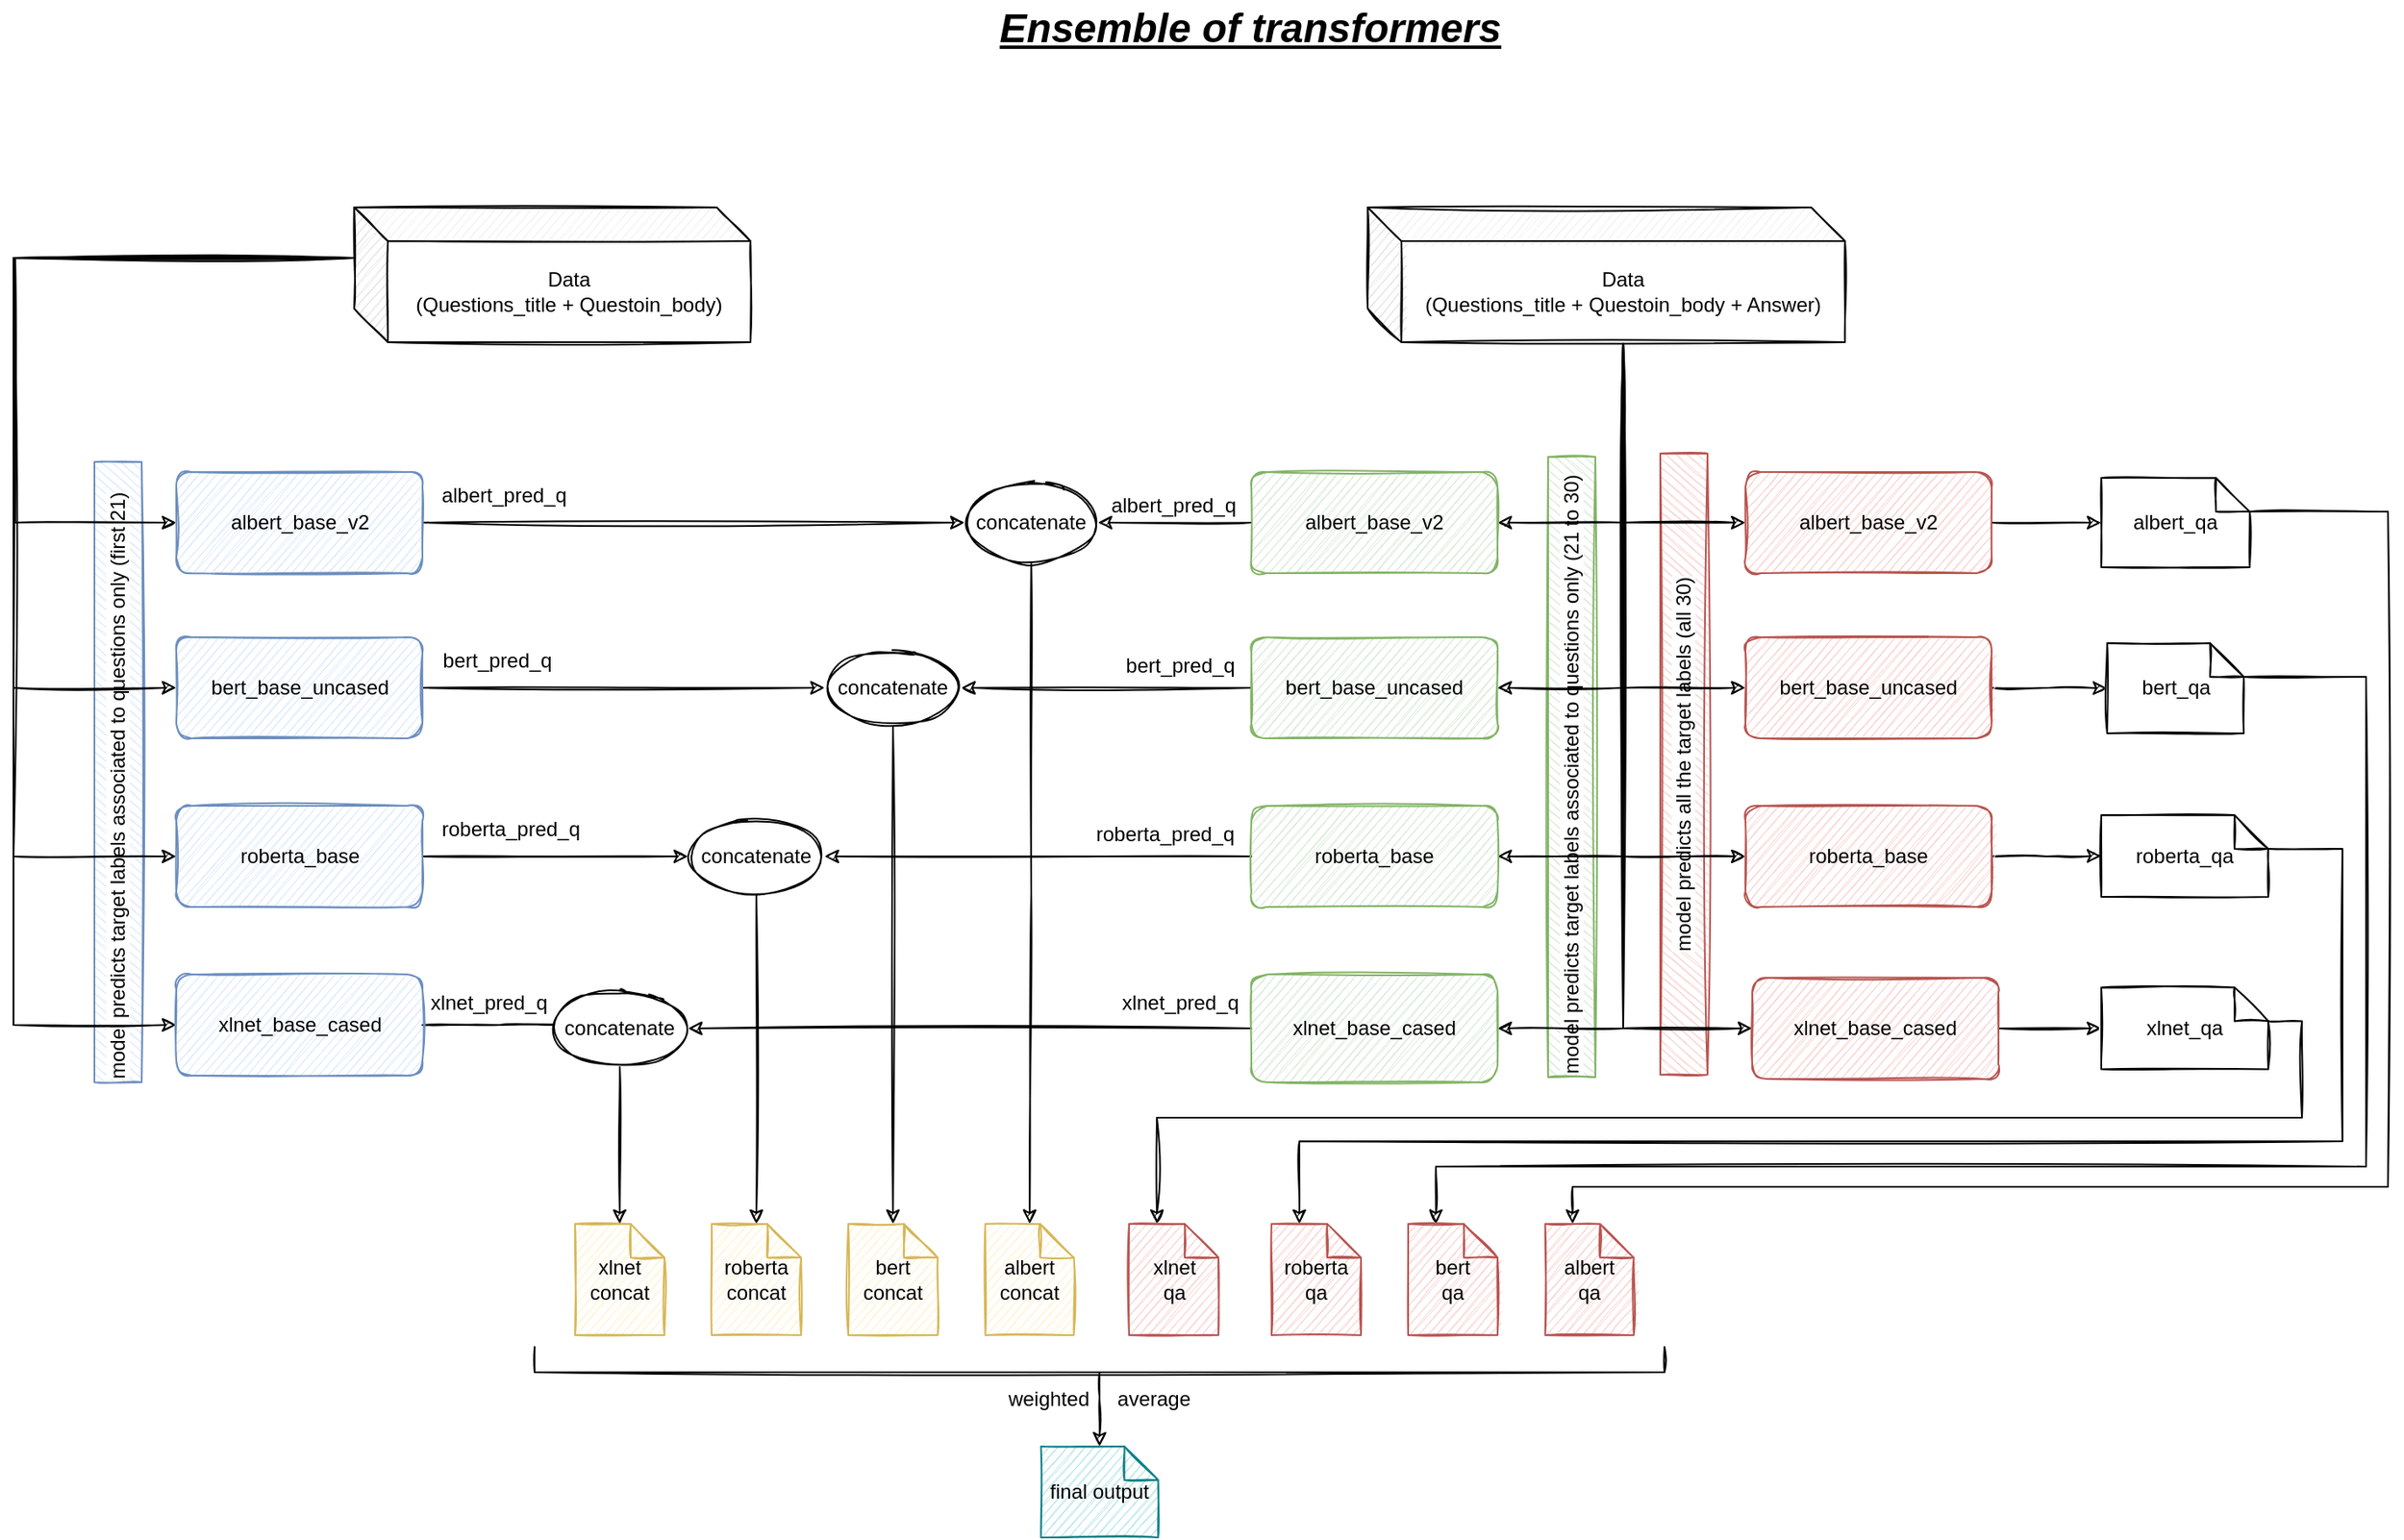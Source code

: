 <mxfile version="13.5.1" type="device"><diagram id="_8W9J2vkTPLPMoo8xmLk" name="Page-1"><mxGraphModel dx="2565" dy="1193" grid="0" gridSize="10" guides="1" tooltips="1" connect="1" arrows="1" fold="1" page="1" pageScale="1" pageWidth="1700" pageHeight="1100" math="0" shadow="0"><root><mxCell id="0"/><mxCell id="1" parent="0"/><mxCell id="YBrt9DCnue3FYPyVsGC3-135" value="&lt;meta charset=&quot;utf-8&quot;&gt;&lt;span style=&quot;color: rgb(0, 0, 0); font-family: helvetica; font-size: 12px; font-style: normal; font-weight: 400; letter-spacing: normal; text-align: center; text-indent: 0px; text-transform: none; word-spacing: 0px; background-color: rgb(255, 255, 255); display: inline; float: none;&quot;&gt;model predicts target labels associated to questions only (first 21)&lt;/span&gt;" style="text;whiteSpace=wrap;html=1;rotation=270;fillColor=#dae8fc;strokeColor=#6c8ebf;sketch=1;" parent="1" vertex="1"><mxGeometry x="18" y="490" width="368" height="28" as="geometry"/></mxCell><mxCell id="YBrt9DCnue3FYPyVsGC3-137" value="&lt;span style=&quot;color: rgb(0 , 0 , 0) ; font-family: &amp;#34;helvetica&amp;#34; ; font-size: 12px ; font-style: normal ; font-weight: 400 ; letter-spacing: normal ; text-indent: 0px ; text-transform: none ; word-spacing: 0px ; background-color: rgb(255 , 255 , 255) ; display: inline ; float: none&quot;&gt;model predicts all the target labels (all 30)&lt;/span&gt;" style="text;whiteSpace=wrap;html=1;rotation=270;fillColor=#f8cecc;strokeColor=#b85450;sketch=1;align=center;" parent="1" vertex="1"><mxGeometry x="946.25" y="485.25" width="368.5" height="28" as="geometry"/></mxCell><mxCell id="YBrt9DCnue3FYPyVsGC3-136" value="&lt;span style=&quot;color: rgb(0 , 0 , 0) ; font-family: &amp;#34;helvetica&amp;#34; ; font-size: 12px ; font-style: normal ; font-weight: 400 ; letter-spacing: normal ; text-align: center ; text-indent: 0px ; text-transform: none ; word-spacing: 0px ; background-color: rgb(255 , 255 , 255) ; display: inline ; float: none&quot;&gt;model predicts target labels associated to questions only (21 to 30)&lt;/span&gt;" style="text;whiteSpace=wrap;html=1;rotation=270;fillColor=#d5e8d4;strokeColor=#82b366;sketch=1;" parent="1" vertex="1"><mxGeometry x="880" y="487" width="368" height="28" as="geometry"/></mxCell><mxCell id="YBrt9DCnue3FYPyVsGC3-51" style="edgeStyle=orthogonalEdgeStyle;rounded=0;orthogonalLoop=1;jettySize=auto;html=1;exitX=1;exitY=0.5;exitDx=0;exitDy=0;entryX=0;entryY=0.5;entryDx=0;entryDy=0;shadow=0;strokeWidth=1;sketch=1;" parent="1" source="YBrt9DCnue3FYPyVsGC3-1" target="YBrt9DCnue3FYPyVsGC3-80" edge="1"><mxGeometry relative="1" as="geometry"><mxPoint x="690.0" y="356" as="targetPoint"/></mxGeometry></mxCell><mxCell id="YBrt9DCnue3FYPyVsGC3-1" value="albert_base_v2" style="rounded=1;whiteSpace=wrap;html=1;fillColor=#dae8fc;strokeColor=#6c8ebf;shadow=0;strokeWidth=1;sketch=1;" parent="1" vertex="1"><mxGeometry x="236.5" y="326" width="146" height="60" as="geometry"/></mxCell><mxCell id="YBrt9DCnue3FYPyVsGC3-21" style="edgeStyle=orthogonalEdgeStyle;rounded=0;orthogonalLoop=1;jettySize=auto;html=1;exitX=0;exitY=0;exitDx=0;exitDy=30;exitPerimeter=0;entryX=0;entryY=0.5;entryDx=0;entryDy=0;shadow=0;strokeWidth=1;sketch=1;" parent="1" source="YBrt9DCnue3FYPyVsGC3-3" target="YBrt9DCnue3FYPyVsGC3-8" edge="1"><mxGeometry relative="1" as="geometry"><Array as="points"><mxPoint x="140" y="199"/><mxPoint x="140" y="654"/></Array></mxGeometry></mxCell><mxCell id="YBrt9DCnue3FYPyVsGC3-22" style="edgeStyle=orthogonalEdgeStyle;rounded=0;orthogonalLoop=1;jettySize=auto;html=1;exitX=0;exitY=0;exitDx=0;exitDy=30;exitPerimeter=0;entryX=0;entryY=0.5;entryDx=0;entryDy=0;shadow=0;strokeWidth=1;sketch=1;" parent="1" source="YBrt9DCnue3FYPyVsGC3-3" target="YBrt9DCnue3FYPyVsGC3-7" edge="1"><mxGeometry relative="1" as="geometry"><Array as="points"><mxPoint x="140" y="199"/><mxPoint x="140" y="554"/></Array></mxGeometry></mxCell><mxCell id="YBrt9DCnue3FYPyVsGC3-23" style="edgeStyle=orthogonalEdgeStyle;rounded=0;orthogonalLoop=1;jettySize=auto;html=1;exitX=0;exitY=0;exitDx=0;exitDy=30;exitPerimeter=0;entryX=0;entryY=0.5;entryDx=0;entryDy=0;shadow=0;strokeWidth=1;sketch=1;" parent="1" source="YBrt9DCnue3FYPyVsGC3-3" target="YBrt9DCnue3FYPyVsGC3-6" edge="1"><mxGeometry relative="1" as="geometry"><Array as="points"><mxPoint x="140" y="199"/><mxPoint x="140" y="454"/></Array></mxGeometry></mxCell><mxCell id="YBrt9DCnue3FYPyVsGC3-24" style="edgeStyle=orthogonalEdgeStyle;rounded=0;orthogonalLoop=1;jettySize=auto;html=1;exitX=0;exitY=0;exitDx=0;exitDy=30;exitPerimeter=0;entryX=0;entryY=0.5;entryDx=0;entryDy=0;shadow=0;strokeWidth=1;sketch=1;" parent="1" source="YBrt9DCnue3FYPyVsGC3-3" target="YBrt9DCnue3FYPyVsGC3-1" edge="1"><mxGeometry relative="1" as="geometry"><Array as="points"><mxPoint x="141" y="199"/><mxPoint x="141" y="356"/></Array></mxGeometry></mxCell><mxCell id="YBrt9DCnue3FYPyVsGC3-3" value="&lt;span&gt;Data&lt;br&gt;(Questions_title + Questoin_body)&lt;/span&gt;" style="shape=cube;whiteSpace=wrap;html=1;boundedLbl=1;backgroundOutline=1;darkOpacity=0.05;darkOpacity2=0.1;shadow=0;strokeWidth=1;sketch=1;" parent="1" vertex="1"><mxGeometry x="342" y="169" width="235" height="80" as="geometry"/></mxCell><mxCell id="YBrt9DCnue3FYPyVsGC3-25" style="edgeStyle=orthogonalEdgeStyle;rounded=0;orthogonalLoop=1;jettySize=auto;html=1;exitX=0;exitY=0;exitDx=151.5;exitDy=80;exitPerimeter=0;entryX=1;entryY=0.5;entryDx=0;entryDy=0;shadow=0;strokeWidth=1;sketch=1;" parent="1" source="YBrt9DCnue3FYPyVsGC3-4" target="YBrt9DCnue3FYPyVsGC3-13" edge="1"><mxGeometry relative="1" as="geometry"/></mxCell><mxCell id="YBrt9DCnue3FYPyVsGC3-26" style="edgeStyle=orthogonalEdgeStyle;rounded=0;orthogonalLoop=1;jettySize=auto;html=1;exitX=0;exitY=0;exitDx=151.5;exitDy=80;exitPerimeter=0;entryX=1;entryY=0.5;entryDx=0;entryDy=0;shadow=0;strokeWidth=1;sketch=1;" parent="1" source="YBrt9DCnue3FYPyVsGC3-4" target="YBrt9DCnue3FYPyVsGC3-14" edge="1"><mxGeometry relative="1" as="geometry"/></mxCell><mxCell id="YBrt9DCnue3FYPyVsGC3-27" style="edgeStyle=orthogonalEdgeStyle;rounded=0;orthogonalLoop=1;jettySize=auto;html=1;exitX=0;exitY=0;exitDx=151.5;exitDy=80;exitPerimeter=0;entryX=1;entryY=0.5;entryDx=0;entryDy=0;shadow=0;strokeWidth=1;sketch=1;" parent="1" source="YBrt9DCnue3FYPyVsGC3-4" target="YBrt9DCnue3FYPyVsGC3-15" edge="1"><mxGeometry relative="1" as="geometry"/></mxCell><mxCell id="YBrt9DCnue3FYPyVsGC3-28" style="edgeStyle=orthogonalEdgeStyle;rounded=0;orthogonalLoop=1;jettySize=auto;html=1;exitX=0;exitY=0;exitDx=151.5;exitDy=80;exitPerimeter=0;entryX=1;entryY=0.5;entryDx=0;entryDy=0;shadow=0;strokeWidth=1;sketch=1;" parent="1" source="YBrt9DCnue3FYPyVsGC3-4" target="YBrt9DCnue3FYPyVsGC3-16" edge="1"><mxGeometry relative="1" as="geometry"/></mxCell><mxCell id="YBrt9DCnue3FYPyVsGC3-29" style="edgeStyle=orthogonalEdgeStyle;rounded=0;orthogonalLoop=1;jettySize=auto;html=1;exitX=0;exitY=0;exitDx=151.5;exitDy=80;exitPerimeter=0;entryX=0;entryY=0.5;entryDx=0;entryDy=0;shadow=0;strokeWidth=1;sketch=1;" parent="1" source="YBrt9DCnue3FYPyVsGC3-4" target="YBrt9DCnue3FYPyVsGC3-17" edge="1"><mxGeometry relative="1" as="geometry"/></mxCell><mxCell id="YBrt9DCnue3FYPyVsGC3-30" style="edgeStyle=orthogonalEdgeStyle;rounded=0;orthogonalLoop=1;jettySize=auto;html=1;exitX=0;exitY=0;exitDx=151.5;exitDy=80;exitPerimeter=0;entryX=0;entryY=0.5;entryDx=0;entryDy=0;shadow=0;strokeWidth=1;sketch=1;" parent="1" source="YBrt9DCnue3FYPyVsGC3-4" target="YBrt9DCnue3FYPyVsGC3-18" edge="1"><mxGeometry relative="1" as="geometry"/></mxCell><mxCell id="YBrt9DCnue3FYPyVsGC3-31" style="edgeStyle=orthogonalEdgeStyle;rounded=0;orthogonalLoop=1;jettySize=auto;html=1;exitX=0;exitY=0;exitDx=151.5;exitDy=80;exitPerimeter=0;entryX=0;entryY=0.5;entryDx=0;entryDy=0;shadow=0;strokeWidth=1;sketch=1;" parent="1" source="YBrt9DCnue3FYPyVsGC3-4" target="YBrt9DCnue3FYPyVsGC3-19" edge="1"><mxGeometry relative="1" as="geometry"/></mxCell><mxCell id="bwddVwbOopkDbadz8dsy-2" style="edgeStyle=orthogonalEdgeStyle;rounded=0;orthogonalLoop=1;jettySize=auto;html=1;exitX=0;exitY=0;exitDx=151.5;exitDy=80;exitPerimeter=0;entryX=0;entryY=0.5;entryDx=0;entryDy=0;sketch=1;" edge="1" parent="1" source="YBrt9DCnue3FYPyVsGC3-4" target="bwddVwbOopkDbadz8dsy-1"><mxGeometry relative="1" as="geometry"/></mxCell><mxCell id="YBrt9DCnue3FYPyVsGC3-4" value="&lt;span&gt;Data&lt;br&gt;(Questions_title + Questoin_body + Answer)&lt;/span&gt;" style="shape=cube;whiteSpace=wrap;html=1;boundedLbl=1;backgroundOutline=1;darkOpacity=0.05;darkOpacity2=0.1;shadow=0;strokeWidth=1;sketch=1;" parent="1" vertex="1"><mxGeometry x="943" y="169" width="283" height="80" as="geometry"/></mxCell><mxCell id="YBrt9DCnue3FYPyVsGC3-52" style="edgeStyle=orthogonalEdgeStyle;rounded=0;orthogonalLoop=1;jettySize=auto;html=1;exitX=1;exitY=0.5;exitDx=0;exitDy=0;entryX=0;entryY=0.5;entryDx=0;entryDy=0;shadow=0;strokeWidth=1;sketch=1;" parent="1" source="YBrt9DCnue3FYPyVsGC3-6" target="YBrt9DCnue3FYPyVsGC3-81" edge="1"><mxGeometry relative="1" as="geometry"><mxPoint x="615.0" y="454" as="targetPoint"/></mxGeometry></mxCell><mxCell id="YBrt9DCnue3FYPyVsGC3-6" value="bert_base_uncased" style="rounded=1;whiteSpace=wrap;html=1;fillColor=#dae8fc;strokeColor=#6c8ebf;shadow=0;strokeWidth=1;sketch=1;" parent="1" vertex="1"><mxGeometry x="236.5" y="424" width="146" height="60" as="geometry"/></mxCell><mxCell id="YBrt9DCnue3FYPyVsGC3-53" style="edgeStyle=orthogonalEdgeStyle;rounded=0;orthogonalLoop=1;jettySize=auto;html=1;exitX=1;exitY=0.5;exitDx=0;exitDy=0;entryX=0;entryY=0.5;entryDx=0;entryDy=0;shadow=0;strokeWidth=1;sketch=1;" parent="1" source="YBrt9DCnue3FYPyVsGC3-7" target="YBrt9DCnue3FYPyVsGC3-82" edge="1"><mxGeometry relative="1" as="geometry"><mxPoint x="536.0" y="554" as="targetPoint"/></mxGeometry></mxCell><mxCell id="YBrt9DCnue3FYPyVsGC3-7" value="roberta_base" style="rounded=1;whiteSpace=wrap;html=1;fillColor=#dae8fc;strokeColor=#6c8ebf;shadow=0;strokeWidth=1;sketch=1;" parent="1" vertex="1"><mxGeometry x="236.5" y="524" width="146" height="60" as="geometry"/></mxCell><mxCell id="YBrt9DCnue3FYPyVsGC3-54" style="edgeStyle=orthogonalEdgeStyle;rounded=0;orthogonalLoop=1;jettySize=auto;html=1;exitX=1;exitY=0.5;exitDx=0;exitDy=0;entryX=0;entryY=0.5;entryDx=0;entryDy=0;entryPerimeter=0;shadow=0;strokeWidth=1;sketch=1;" parent="1" source="YBrt9DCnue3FYPyVsGC3-8" edge="1"><mxGeometry relative="1" as="geometry"><mxPoint x="474" y="654" as="targetPoint"/></mxGeometry></mxCell><mxCell id="YBrt9DCnue3FYPyVsGC3-8" value="xlnet_base_cased" style="rounded=1;whiteSpace=wrap;html=1;fillColor=#dae8fc;strokeColor=#6c8ebf;shadow=0;strokeWidth=1;sketch=1;" parent="1" vertex="1"><mxGeometry x="236.5" y="624" width="146" height="60" as="geometry"/></mxCell><mxCell id="YBrt9DCnue3FYPyVsGC3-60" style="edgeStyle=orthogonalEdgeStyle;rounded=0;orthogonalLoop=1;jettySize=auto;html=1;exitX=0;exitY=0.5;exitDx=0;exitDy=0;entryX=1;entryY=0.5;entryDx=0;entryDy=0;shadow=0;strokeWidth=1;sketch=1;" parent="1" source="YBrt9DCnue3FYPyVsGC3-13" target="YBrt9DCnue3FYPyVsGC3-80" edge="1"><mxGeometry relative="1" as="geometry"><mxPoint x="778" y="356" as="targetPoint"/></mxGeometry></mxCell><mxCell id="YBrt9DCnue3FYPyVsGC3-13" value="albert_base_v2" style="rounded=1;whiteSpace=wrap;html=1;fillColor=#d5e8d4;strokeColor=#82b366;shadow=0;strokeWidth=1;sketch=1;" parent="1" vertex="1"><mxGeometry x="874" y="326" width="146" height="60" as="geometry"/></mxCell><mxCell id="YBrt9DCnue3FYPyVsGC3-58" style="edgeStyle=orthogonalEdgeStyle;rounded=0;orthogonalLoop=1;jettySize=auto;html=1;exitX=0;exitY=0.5;exitDx=0;exitDy=0;entryX=1;entryY=0.5;entryDx=0;entryDy=0;shadow=0;strokeWidth=1;sketch=1;" parent="1" source="YBrt9DCnue3FYPyVsGC3-14" target="YBrt9DCnue3FYPyVsGC3-81" edge="1"><mxGeometry relative="1" as="geometry"><mxPoint x="696.0" y="456.014" as="targetPoint"/></mxGeometry></mxCell><mxCell id="YBrt9DCnue3FYPyVsGC3-14" value="bert_base_uncased" style="rounded=1;whiteSpace=wrap;html=1;fillColor=#d5e8d4;strokeColor=#82b366;shadow=0;strokeWidth=1;sketch=1;" parent="1" vertex="1"><mxGeometry x="874" y="424" width="146" height="60" as="geometry"/></mxCell><mxCell id="YBrt9DCnue3FYPyVsGC3-57" style="edgeStyle=orthogonalEdgeStyle;rounded=0;orthogonalLoop=1;jettySize=auto;html=1;exitX=0;exitY=0.5;exitDx=0;exitDy=0;entryX=1;entryY=0.5;entryDx=0;entryDy=0;shadow=0;strokeWidth=1;sketch=1;" parent="1" source="YBrt9DCnue3FYPyVsGC3-15" target="YBrt9DCnue3FYPyVsGC3-82" edge="1"><mxGeometry relative="1" as="geometry"><mxPoint x="633.812" y="556.014" as="targetPoint"/></mxGeometry></mxCell><mxCell id="YBrt9DCnue3FYPyVsGC3-15" value="roberta_base" style="rounded=1;whiteSpace=wrap;html=1;fillColor=#d5e8d4;strokeColor=#82b366;shadow=0;strokeWidth=1;sketch=1;" parent="1" vertex="1"><mxGeometry x="874" y="524" width="146" height="60" as="geometry"/></mxCell><mxCell id="YBrt9DCnue3FYPyVsGC3-55" style="edgeStyle=orthogonalEdgeStyle;rounded=0;orthogonalLoop=1;jettySize=auto;html=1;exitX=0;exitY=0.5;exitDx=0;exitDy=0;entryX=1;entryY=0.5;entryDx=0;entryDy=0;shadow=0;strokeWidth=1;sketch=1;" parent="1" source="YBrt9DCnue3FYPyVsGC3-16" target="YBrt9DCnue3FYPyVsGC3-83" edge="1"><mxGeometry relative="1" as="geometry"><mxPoint x="562" y="656.014" as="targetPoint"/></mxGeometry></mxCell><mxCell id="YBrt9DCnue3FYPyVsGC3-16" value="xlnet_base_cased" style="rounded=1;whiteSpace=wrap;html=1;fillColor=#d5e8d4;strokeColor=#82b366;shadow=0;strokeWidth=1;sketch=1;" parent="1" vertex="1"><mxGeometry x="874" y="624" width="146" height="64" as="geometry"/></mxCell><mxCell id="YBrt9DCnue3FYPyVsGC3-74" style="edgeStyle=orthogonalEdgeStyle;rounded=0;orthogonalLoop=1;jettySize=auto;html=1;exitX=1;exitY=0.5;exitDx=0;exitDy=0;shadow=0;strokeWidth=1;sketch=1;" parent="1" source="YBrt9DCnue3FYPyVsGC3-17" target="YBrt9DCnue3FYPyVsGC3-72" edge="1"><mxGeometry relative="1" as="geometry"/></mxCell><mxCell id="YBrt9DCnue3FYPyVsGC3-17" value="albert_base_v2" style="rounded=1;whiteSpace=wrap;html=1;fillColor=#f8cecc;strokeColor=#b85450;shadow=0;strokeWidth=1;sketch=1;" parent="1" vertex="1"><mxGeometry x="1167" y="326" width="146" height="60" as="geometry"/></mxCell><mxCell id="YBrt9DCnue3FYPyVsGC3-73" style="edgeStyle=orthogonalEdgeStyle;rounded=0;orthogonalLoop=1;jettySize=auto;html=1;exitX=1;exitY=0.5;exitDx=0;exitDy=0;entryX=0;entryY=0.5;entryDx=0;entryDy=0;entryPerimeter=0;shadow=0;strokeWidth=1;sketch=1;" parent="1" source="YBrt9DCnue3FYPyVsGC3-18" target="YBrt9DCnue3FYPyVsGC3-69" edge="1"><mxGeometry relative="1" as="geometry"/></mxCell><mxCell id="YBrt9DCnue3FYPyVsGC3-18" value="bert_base_uncased" style="rounded=1;whiteSpace=wrap;html=1;fillColor=#f8cecc;strokeColor=#b85450;shadow=0;strokeWidth=1;sketch=1;" parent="1" vertex="1"><mxGeometry x="1167" y="424" width="146" height="60" as="geometry"/></mxCell><mxCell id="YBrt9DCnue3FYPyVsGC3-75" style="edgeStyle=orthogonalEdgeStyle;rounded=0;orthogonalLoop=1;jettySize=auto;html=1;exitX=1;exitY=0.5;exitDx=0;exitDy=0;entryX=0;entryY=0.5;entryDx=0;entryDy=0;entryPerimeter=0;shadow=0;strokeWidth=1;sketch=1;" parent="1" source="YBrt9DCnue3FYPyVsGC3-19" target="YBrt9DCnue3FYPyVsGC3-70" edge="1"><mxGeometry relative="1" as="geometry"/></mxCell><mxCell id="YBrt9DCnue3FYPyVsGC3-19" value="roberta_base" style="rounded=1;whiteSpace=wrap;html=1;fillColor=#f8cecc;strokeColor=#b85450;shadow=0;strokeWidth=1;sketch=1;" parent="1" vertex="1"><mxGeometry x="1167" y="524" width="146" height="60" as="geometry"/></mxCell><mxCell id="YBrt9DCnue3FYPyVsGC3-61" value="albert_pred_q" style="text;html=1;strokeColor=none;fillColor=none;align=center;verticalAlign=middle;whiteSpace=wrap;rounded=0;shadow=0;strokeWidth=1;sketch=1;" parent="1" vertex="1"><mxGeometry x="415" y="329.5" width="32" height="20" as="geometry"/></mxCell><mxCell id="YBrt9DCnue3FYPyVsGC3-62" value="bert_pred_q" style="text;html=1;strokeColor=none;fillColor=none;align=center;verticalAlign=middle;whiteSpace=wrap;rounded=0;shadow=0;strokeWidth=1;sketch=1;" parent="1" vertex="1"><mxGeometry x="407" y="427.5" width="40" height="20" as="geometry"/></mxCell><mxCell id="YBrt9DCnue3FYPyVsGC3-63" value="roberta_pred_q" style="text;html=1;strokeColor=none;fillColor=none;align=center;verticalAlign=middle;whiteSpace=wrap;rounded=0;shadow=0;strokeWidth=1;sketch=1;" parent="1" vertex="1"><mxGeometry x="415" y="527.5" width="40" height="20" as="geometry"/></mxCell><mxCell id="YBrt9DCnue3FYPyVsGC3-64" value="xlnet_pred_q" style="text;html=1;strokeColor=none;fillColor=none;align=center;verticalAlign=middle;whiteSpace=wrap;rounded=0;shadow=0;strokeWidth=1;sketch=1;" parent="1" vertex="1"><mxGeometry x="402" y="631" width="40" height="20" as="geometry"/></mxCell><mxCell id="YBrt9DCnue3FYPyVsGC3-65" value="albert_pred_q" style="text;html=1;strokeColor=none;fillColor=none;align=center;verticalAlign=middle;whiteSpace=wrap;rounded=0;shadow=0;strokeWidth=1;sketch=1;" parent="1" vertex="1"><mxGeometry x="812" y="336" width="32" height="20" as="geometry"/></mxCell><mxCell id="YBrt9DCnue3FYPyVsGC3-66" value="bert_pred_q" style="text;html=1;strokeColor=none;fillColor=none;align=center;verticalAlign=middle;whiteSpace=wrap;rounded=0;shadow=0;strokeWidth=1;sketch=1;" parent="1" vertex="1"><mxGeometry x="812" y="431" width="40" height="20" as="geometry"/></mxCell><mxCell id="YBrt9DCnue3FYPyVsGC3-67" value="roberta_pred_q" style="text;html=1;strokeColor=none;fillColor=none;align=center;verticalAlign=middle;whiteSpace=wrap;rounded=0;shadow=0;strokeWidth=1;sketch=1;" parent="1" vertex="1"><mxGeometry x="803" y="531" width="40" height="20" as="geometry"/></mxCell><mxCell id="YBrt9DCnue3FYPyVsGC3-68" value="xlnet_pred_q" style="text;html=1;strokeColor=none;fillColor=none;align=center;verticalAlign=middle;whiteSpace=wrap;rounded=0;shadow=0;strokeWidth=1;sketch=1;" parent="1" vertex="1"><mxGeometry x="812" y="631" width="40" height="20" as="geometry"/></mxCell><mxCell id="YBrt9DCnue3FYPyVsGC3-93" style="edgeStyle=orthogonalEdgeStyle;rounded=0;orthogonalLoop=1;jettySize=auto;html=1;exitX=0;exitY=0;exitDx=81;exitDy=20;exitPerimeter=0;entryX=0;entryY=0;entryDx=16.5;entryDy=0;entryPerimeter=0;shadow=0;strokeWidth=1;sketch=1;" parent="1" source="YBrt9DCnue3FYPyVsGC3-69" target="YBrt9DCnue3FYPyVsGC3-84" edge="1"><mxGeometry relative="1" as="geometry"><Array as="points"><mxPoint x="1535" y="447"/><mxPoint x="1535" y="738"/><mxPoint x="984" y="738"/></Array></mxGeometry></mxCell><mxCell id="YBrt9DCnue3FYPyVsGC3-69" value="bert_qa" style="shape=note;size=20;whiteSpace=wrap;html=1;shadow=0;strokeWidth=1;sketch=1;" parent="1" vertex="1"><mxGeometry x="1381.5" y="427.5" width="81" height="53.5" as="geometry"/></mxCell><mxCell id="YBrt9DCnue3FYPyVsGC3-94" style="edgeStyle=orthogonalEdgeStyle;rounded=0;orthogonalLoop=1;jettySize=auto;html=1;exitX=0;exitY=0;exitDx=99.0;exitDy=20;exitPerimeter=0;entryX=0;entryY=0;entryDx=16.5;entryDy=0;entryPerimeter=0;shadow=0;strokeWidth=1;sketch=1;" parent="1" source="YBrt9DCnue3FYPyVsGC3-70" target="YBrt9DCnue3FYPyVsGC3-85" edge="1"><mxGeometry relative="1" as="geometry"><Array as="points"><mxPoint x="1521" y="550"/><mxPoint x="1521" y="723"/><mxPoint x="903" y="723"/></Array></mxGeometry></mxCell><mxCell id="YBrt9DCnue3FYPyVsGC3-70" value="roberta_qa" style="shape=note;size=20;whiteSpace=wrap;html=1;shadow=0;strokeWidth=1;sketch=1;" parent="1" vertex="1"><mxGeometry x="1378" y="529.5" width="99" height="48.5" as="geometry"/></mxCell><mxCell id="bwddVwbOopkDbadz8dsy-6" style="edgeStyle=orthogonalEdgeStyle;rounded=0;sketch=1;orthogonalLoop=1;jettySize=auto;html=1;exitX=0;exitY=0;exitDx=88;exitDy=20;exitPerimeter=0;entryX=0;entryY=0;entryDx=16.25;entryDy=0;entryPerimeter=0;" edge="1" parent="1" source="YBrt9DCnue3FYPyVsGC3-72" target="YBrt9DCnue3FYPyVsGC3-87"><mxGeometry relative="1" as="geometry"><Array as="points"><mxPoint x="1548" y="349"/><mxPoint x="1548" y="750"/><mxPoint x="1065" y="750"/></Array></mxGeometry></mxCell><mxCell id="YBrt9DCnue3FYPyVsGC3-72" value="albert_qa" style="shape=note;size=20;whiteSpace=wrap;html=1;shadow=0;strokeWidth=1;sketch=1;" parent="1" vertex="1"><mxGeometry x="1378" y="329.5" width="88" height="53" as="geometry"/></mxCell><mxCell id="YBrt9DCnue3FYPyVsGC3-76" value="bert&lt;br&gt;concat" style="shape=note;size=20;whiteSpace=wrap;html=1;fillColor=#fff2cc;strokeColor=#d6b656;shadow=0;strokeWidth=1;sketch=1;" parent="1" vertex="1"><mxGeometry x="635" y="772" width="53" height="66" as="geometry"/></mxCell><mxCell id="YBrt9DCnue3FYPyVsGC3-77" value="roberta&lt;br&gt;concat" style="shape=note;size=20;whiteSpace=wrap;html=1;fillColor=#fff2cc;strokeColor=#d6b656;shadow=0;strokeWidth=1;sketch=1;" parent="1" vertex="1"><mxGeometry x="554" y="772" width="53" height="66" as="geometry"/></mxCell><mxCell id="YBrt9DCnue3FYPyVsGC3-78" value="xlnet&lt;br&gt;concat" style="shape=note;size=20;whiteSpace=wrap;html=1;fillColor=#fff2cc;strokeColor=#d6b656;shadow=0;strokeWidth=1;sketch=1;" parent="1" vertex="1"><mxGeometry x="473" y="772" width="53" height="66" as="geometry"/></mxCell><mxCell id="YBrt9DCnue3FYPyVsGC3-79" value="albert&lt;br&gt;concat" style="shape=note;size=20;whiteSpace=wrap;html=1;fillColor=#fff2cc;strokeColor=#d6b656;shadow=0;strokeWidth=1;sketch=1;" parent="1" vertex="1"><mxGeometry x="716.25" y="772" width="52.5" height="66" as="geometry"/></mxCell><mxCell id="YBrt9DCnue3FYPyVsGC3-91" style="edgeStyle=orthogonalEdgeStyle;rounded=0;orthogonalLoop=1;jettySize=auto;html=1;exitX=0.5;exitY=1;exitDx=0;exitDy=0;shadow=0;strokeWidth=1;sketch=1;" parent="1" source="YBrt9DCnue3FYPyVsGC3-80" target="YBrt9DCnue3FYPyVsGC3-79" edge="1"><mxGeometry relative="1" as="geometry"/></mxCell><mxCell id="YBrt9DCnue3FYPyVsGC3-80" value="concatenate" style="ellipse;whiteSpace=wrap;html=1;shadow=0;strokeWidth=1;sketch=1;" parent="1" vertex="1"><mxGeometry x="704" y="333" width="79" height="46" as="geometry"/></mxCell><mxCell id="YBrt9DCnue3FYPyVsGC3-90" style="edgeStyle=orthogonalEdgeStyle;rounded=0;orthogonalLoop=1;jettySize=auto;html=1;exitX=0.5;exitY=1;exitDx=0;exitDy=0;shadow=0;strokeWidth=1;sketch=1;" parent="1" source="YBrt9DCnue3FYPyVsGC3-81" target="YBrt9DCnue3FYPyVsGC3-76" edge="1"><mxGeometry relative="1" as="geometry"/></mxCell><mxCell id="YBrt9DCnue3FYPyVsGC3-81" value="concatenate" style="ellipse;whiteSpace=wrap;html=1;shadow=0;strokeWidth=1;sketch=1;" parent="1" vertex="1"><mxGeometry x="621" y="431" width="81" height="46" as="geometry"/></mxCell><mxCell id="YBrt9DCnue3FYPyVsGC3-89" style="edgeStyle=orthogonalEdgeStyle;rounded=0;orthogonalLoop=1;jettySize=auto;html=1;exitX=0.5;exitY=1;exitDx=0;exitDy=0;entryX=0.5;entryY=0;entryDx=0;entryDy=0;entryPerimeter=0;shadow=0;strokeWidth=1;sketch=1;" parent="1" source="YBrt9DCnue3FYPyVsGC3-82" target="YBrt9DCnue3FYPyVsGC3-77" edge="1"><mxGeometry relative="1" as="geometry"/></mxCell><mxCell id="YBrt9DCnue3FYPyVsGC3-82" value="concatenate" style="ellipse;whiteSpace=wrap;html=1;shadow=0;strokeWidth=1;sketch=1;" parent="1" vertex="1"><mxGeometry x="540" y="531" width="81" height="46" as="geometry"/></mxCell><mxCell id="YBrt9DCnue3FYPyVsGC3-88" style="edgeStyle=orthogonalEdgeStyle;rounded=0;orthogonalLoop=1;jettySize=auto;html=1;exitX=0.5;exitY=1;exitDx=0;exitDy=0;entryX=0.5;entryY=0;entryDx=0;entryDy=0;entryPerimeter=0;shadow=0;strokeWidth=1;sketch=1;" parent="1" source="YBrt9DCnue3FYPyVsGC3-83" target="YBrt9DCnue3FYPyVsGC3-78" edge="1"><mxGeometry relative="1" as="geometry"/></mxCell><mxCell id="YBrt9DCnue3FYPyVsGC3-83" value="concatenate" style="ellipse;whiteSpace=wrap;html=1;shadow=0;strokeWidth=1;sketch=1;" parent="1" vertex="1"><mxGeometry x="459" y="633" width="81" height="46" as="geometry"/></mxCell><mxCell id="YBrt9DCnue3FYPyVsGC3-84" value="bert&lt;br&gt;qa" style="shape=note;size=20;whiteSpace=wrap;html=1;fillColor=#f8cecc;strokeColor=#b85450;shadow=0;strokeWidth=1;sketch=1;" parent="1" vertex="1"><mxGeometry x="967" y="772" width="53" height="66" as="geometry"/></mxCell><mxCell id="YBrt9DCnue3FYPyVsGC3-85" value="roberta&lt;br&gt;qa" style="shape=note;size=20;whiteSpace=wrap;html=1;fillColor=#f8cecc;strokeColor=#b85450;shadow=0;strokeWidth=1;sketch=1;" parent="1" vertex="1"><mxGeometry x="886" y="772" width="53" height="66" as="geometry"/></mxCell><mxCell id="YBrt9DCnue3FYPyVsGC3-87" value="albert&lt;br&gt;qa" style="shape=note;size=20;whiteSpace=wrap;html=1;fillColor=#f8cecc;strokeColor=#b85450;shadow=0;strokeWidth=1;sketch=1;" parent="1" vertex="1"><mxGeometry x="1048.25" y="772" width="52.5" height="66" as="geometry"/></mxCell><mxCell id="YBrt9DCnue3FYPyVsGC3-139" style="edgeStyle=orthogonalEdgeStyle;rounded=0;orthogonalLoop=1;jettySize=auto;html=1;exitX=0;exitY=0.5;exitDx=0;exitDy=0;exitPerimeter=0;entryX=0.5;entryY=0;entryDx=0;entryDy=0;entryPerimeter=0;shadow=0;strokeWidth=1;sketch=1;" parent="1" source="YBrt9DCnue3FYPyVsGC3-95" target="YBrt9DCnue3FYPyVsGC3-98" edge="1"><mxGeometry relative="1" as="geometry"/></mxCell><mxCell id="YBrt9DCnue3FYPyVsGC3-95" value="" style="strokeWidth=1;html=1;shape=mxgraph.flowchart.annotation_2;align=left;labelPosition=right;pointerEvents=1;direction=north;shadow=0;sketch=1;" parent="1" vertex="1"><mxGeometry x="449" y="845" width="670" height="30" as="geometry"/></mxCell><mxCell id="YBrt9DCnue3FYPyVsGC3-98" value="final output" style="shape=note;size=20;whiteSpace=wrap;html=1;shadow=0;strokeWidth=1;fillColor=#b0e3e6;strokeColor=#0e8088;sketch=1;" parent="1" vertex="1"><mxGeometry x="749.25" y="904" width="69.5" height="54" as="geometry"/></mxCell><mxCell id="YBrt9DCnue3FYPyVsGC3-102" value="&lt;b&gt;&lt;font size=&quot;1&quot;&gt;&lt;i style=&quot;font-size: 24px&quot;&gt;&lt;u&gt;Ensemble of transformers&lt;/u&gt;&lt;/i&gt;&lt;/font&gt;&lt;/b&gt;" style="text;html=1;strokeColor=none;fillColor=none;align=center;verticalAlign=middle;whiteSpace=wrap;rounded=0;shadow=0;sketch=1;" parent="1" vertex="1"><mxGeometry x="716.25" y="46" width="315" height="33" as="geometry"/></mxCell><mxCell id="dUXc3GWuvVmb4aMdVlrk-1" value="weighted&amp;nbsp; &amp;nbsp; &amp;nbsp;average" style="text;html=1;strokeColor=none;fillColor=none;align=center;verticalAlign=middle;whiteSpace=wrap;rounded=0;sketch=1;" parent="1" vertex="1"><mxGeometry x="670" y="866" width="228" height="20" as="geometry"/></mxCell><mxCell id="bwddVwbOopkDbadz8dsy-4" style="edgeStyle=orthogonalEdgeStyle;rounded=0;orthogonalLoop=1;jettySize=auto;html=1;exitX=1;exitY=0.5;exitDx=0;exitDy=0;entryX=0;entryY=0.5;entryDx=0;entryDy=0;entryPerimeter=0;sketch=1;" edge="1" parent="1" source="bwddVwbOopkDbadz8dsy-1" target="bwddVwbOopkDbadz8dsy-3"><mxGeometry relative="1" as="geometry"/></mxCell><mxCell id="bwddVwbOopkDbadz8dsy-1" value="xlnet_base_cased" style="rounded=1;whiteSpace=wrap;html=1;fillColor=#f8cecc;strokeColor=#b85450;shadow=0;strokeWidth=1;sketch=1;" vertex="1" parent="1"><mxGeometry x="1171" y="626" width="146" height="60" as="geometry"/></mxCell><mxCell id="bwddVwbOopkDbadz8dsy-7" style="edgeStyle=orthogonalEdgeStyle;rounded=0;sketch=1;orthogonalLoop=1;jettySize=auto;html=1;exitX=0;exitY=0;exitDx=99;exitDy=20;exitPerimeter=0;entryX=0;entryY=0;entryDx=16.5;entryDy=0;entryPerimeter=0;" edge="1" parent="1" source="bwddVwbOopkDbadz8dsy-3" target="bwddVwbOopkDbadz8dsy-5"><mxGeometry relative="1" as="geometry"><Array as="points"><mxPoint x="1497" y="652"/><mxPoint x="1497" y="709"/><mxPoint x="818" y="709"/></Array></mxGeometry></mxCell><mxCell id="bwddVwbOopkDbadz8dsy-3" value="xlnet_qa" style="shape=note;size=20;whiteSpace=wrap;html=1;shadow=0;strokeWidth=1;sketch=1;" vertex="1" parent="1"><mxGeometry x="1378" y="631.75" width="99" height="48.5" as="geometry"/></mxCell><mxCell id="bwddVwbOopkDbadz8dsy-5" value="xlnet&lt;br&gt;qa" style="shape=note;size=20;whiteSpace=wrap;html=1;fillColor=#f8cecc;strokeColor=#b85450;shadow=0;strokeWidth=1;sketch=1;" vertex="1" parent="1"><mxGeometry x="801.5" y="772" width="53" height="66" as="geometry"/></mxCell></root></mxGraphModel></diagram></mxfile>